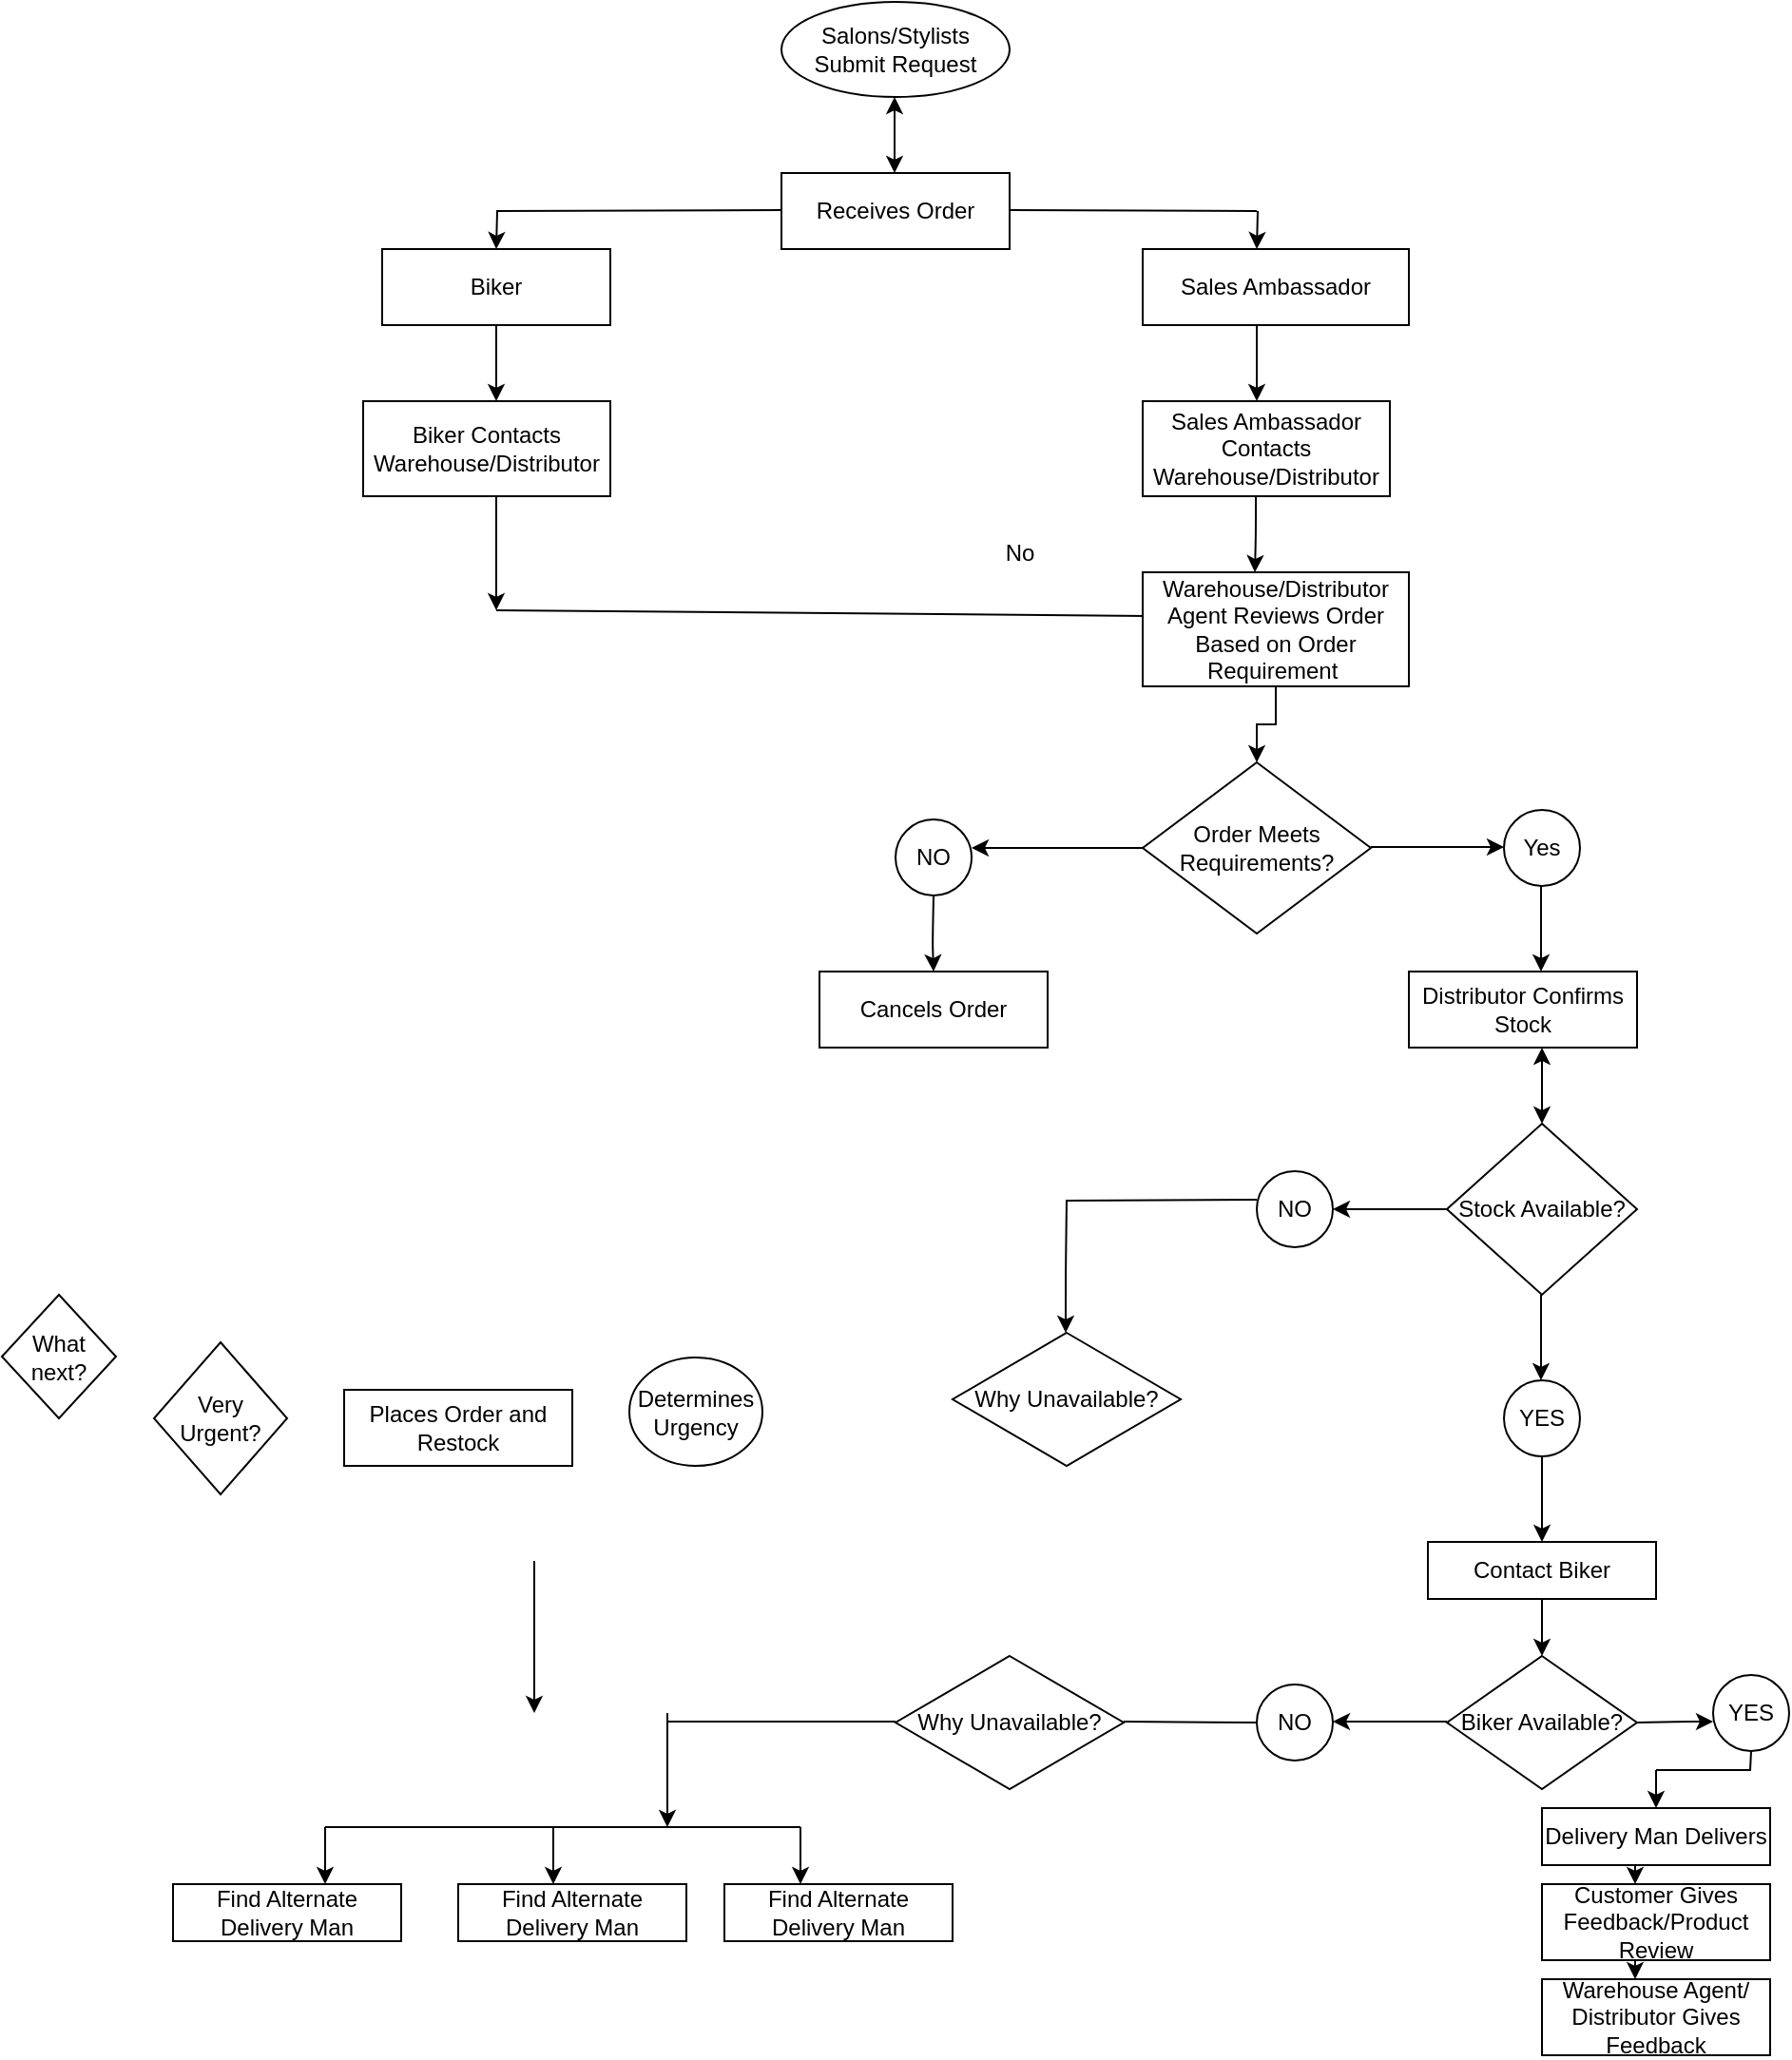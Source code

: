 <mxfile version="14.3.0" type="github">
  <diagram id="jetlYUwM8xzZm3v-0a-f" name="Page-1">
    <mxGraphModel dx="1718" dy="482" grid="1" gridSize="10" guides="1" tooltips="1" connect="1" arrows="1" fold="1" page="1" pageScale="1" pageWidth="850" pageHeight="1100" math="0" shadow="0">
      <root>
        <mxCell id="0" />
        <mxCell id="1" parent="0" />
        <mxCell id="9tz1jNqClA59w6YrsnFZ-1" value="Salons/Stylists Submit Request" style="ellipse;whiteSpace=wrap;html=1;" parent="1" vertex="1">
          <mxGeometry x="310" y="10" width="120" height="50" as="geometry" />
        </mxCell>
        <mxCell id="9tz1jNqClA59w6YrsnFZ-5" value="Receives Order" style="rounded=0;whiteSpace=wrap;html=1;" parent="1" vertex="1">
          <mxGeometry x="310" y="100" width="120" height="40" as="geometry" />
        </mxCell>
        <mxCell id="9tz1jNqClA59w6YrsnFZ-6" value="Sales Ambassador Contacts Warehouse/Distributor" style="rounded=0;whiteSpace=wrap;html=1;" parent="1" vertex="1">
          <mxGeometry x="500" y="220" width="130" height="50" as="geometry" />
        </mxCell>
        <mxCell id="9tz1jNqClA59w6YrsnFZ-14" value="" style="endArrow=none;html=1;entryX=0.014;entryY=0.383;entryDx=0;entryDy=0;entryPerimeter=0;" parent="1" edge="1" target="gg68wfgk_ePBJ8B2NXHD-7">
          <mxGeometry width="50" height="50" relative="1" as="geometry">
            <mxPoint x="160" y="330" as="sourcePoint" />
            <mxPoint x="245" y="330" as="targetPoint" />
          </mxGeometry>
        </mxCell>
        <mxCell id="9tz1jNqClA59w6YrsnFZ-16" value="Sales Ambassador" style="rounded=0;whiteSpace=wrap;html=1;" parent="1" vertex="1">
          <mxGeometry x="500" y="140" width="140" height="40" as="geometry" />
        </mxCell>
        <mxCell id="9tz1jNqClA59w6YrsnFZ-7" value="Order Meets Requirements?" style="rhombus;whiteSpace=wrap;html=1;" parent="1" vertex="1">
          <mxGeometry x="500" y="410" width="120" height="90" as="geometry" />
        </mxCell>
        <mxCell id="9tz1jNqClA59w6YrsnFZ-22" value="No" style="text;html=1;align=center;verticalAlign=middle;resizable=0;points=[];autosize=1;" parent="1" vertex="1">
          <mxGeometry x="420" y="290" width="30" height="20" as="geometry" />
        </mxCell>
        <mxCell id="9tz1jNqClA59w6YrsnFZ-28" value="What next?" style="rhombus;whiteSpace=wrap;html=1;" parent="1" vertex="1">
          <mxGeometry x="-100" y="690" width="60" height="65" as="geometry" />
        </mxCell>
        <mxCell id="9tz1jNqClA59w6YrsnFZ-31" value="Yes" style="ellipse;whiteSpace=wrap;html=1;aspect=fixed;" parent="1" vertex="1">
          <mxGeometry x="690" y="435" width="40" height="40" as="geometry" />
        </mxCell>
        <mxCell id="9tz1jNqClA59w6YrsnFZ-38" value="Determines Urgency" style="ellipse;whiteSpace=wrap;html=1;" parent="1" vertex="1">
          <mxGeometry x="230" y="723" width="70" height="57" as="geometry" />
        </mxCell>
        <mxCell id="9tz1jNqClA59w6YrsnFZ-39" value="Very Urgent?" style="rhombus;whiteSpace=wrap;html=1;" parent="1" vertex="1">
          <mxGeometry x="-20" y="715" width="70" height="80" as="geometry" />
        </mxCell>
        <mxCell id="9tz1jNqClA59w6YrsnFZ-49" value="Places Order and Restock" style="rounded=0;whiteSpace=wrap;html=1;" parent="1" vertex="1">
          <mxGeometry x="80" y="740" width="120" height="40" as="geometry" />
        </mxCell>
        <mxCell id="9tz1jNqClA59w6YrsnFZ-50" value="Cancels Order" style="rounded=0;whiteSpace=wrap;html=1;" parent="1" vertex="1">
          <mxGeometry x="330" y="520" width="120" height="40" as="geometry" />
        </mxCell>
        <mxCell id="9tz1jNqClA59w6YrsnFZ-56" value="" style="endArrow=classic;startArrow=classic;html=1;" parent="1" edge="1">
          <mxGeometry width="50" height="50" relative="1" as="geometry">
            <mxPoint x="369.5" y="100" as="sourcePoint" />
            <mxPoint x="369.5" y="60" as="targetPoint" />
          </mxGeometry>
        </mxCell>
        <mxCell id="9tz1jNqClA59w6YrsnFZ-67" value="NO" style="ellipse;whiteSpace=wrap;html=1;aspect=fixed;" parent="1" vertex="1">
          <mxGeometry x="560" y="625" width="40" height="40" as="geometry" />
        </mxCell>
        <mxCell id="9tz1jNqClA59w6YrsnFZ-68" value="YES" style="ellipse;whiteSpace=wrap;html=1;aspect=fixed;" parent="1" vertex="1">
          <mxGeometry x="690" y="735" width="40" height="40" as="geometry" />
        </mxCell>
        <mxCell id="9tz1jNqClA59w6YrsnFZ-72" value="Delivery Man Delivers" style="rounded=0;whiteSpace=wrap;html=1;" parent="1" vertex="1">
          <mxGeometry x="710" y="960" width="120" height="30" as="geometry" />
        </mxCell>
        <mxCell id="9tz1jNqClA59w6YrsnFZ-73" value="Customer Gives Feedback/Product Review" style="rounded=0;whiteSpace=wrap;html=1;" parent="1" vertex="1">
          <mxGeometry x="710" y="1000" width="120" height="40" as="geometry" />
        </mxCell>
        <mxCell id="9tz1jNqClA59w6YrsnFZ-75" value="" style="endArrow=classic;html=1;" parent="1" edge="1">
          <mxGeometry width="50" height="50" relative="1" as="geometry">
            <mxPoint x="460" y="640" as="sourcePoint" />
            <mxPoint x="459.5" y="710" as="targetPoint" />
            <Array as="points">
              <mxPoint x="459.5" y="680" />
            </Array>
          </mxGeometry>
        </mxCell>
        <mxCell id="9tz1jNqClA59w6YrsnFZ-76" value="Warehouse Agent/ Distributor Gives Feedback" style="whiteSpace=wrap;html=1;" parent="1" vertex="1">
          <mxGeometry x="710" y="1050" width="120" height="40" as="geometry" />
        </mxCell>
        <mxCell id="9tz1jNqClA59w6YrsnFZ-79" value="Why Unavailable?" style="rhombus;whiteSpace=wrap;html=1;" parent="1" vertex="1">
          <mxGeometry x="400" y="710" width="120" height="70" as="geometry" />
        </mxCell>
        <mxCell id="9tz1jNqClA59w6YrsnFZ-94" value="Find Alternate Delivery Man" style="rounded=0;whiteSpace=wrap;html=1;" parent="1" vertex="1">
          <mxGeometry x="-10" y="1000" width="120" height="30" as="geometry" />
        </mxCell>
        <mxCell id="gg68wfgk_ePBJ8B2NXHD-1" value="Biker" style="rounded=0;whiteSpace=wrap;html=1;" vertex="1" parent="1">
          <mxGeometry x="100" y="140" width="120" height="40" as="geometry" />
        </mxCell>
        <mxCell id="gg68wfgk_ePBJ8B2NXHD-3" value="" style="endArrow=none;html=1;" edge="1" parent="1">
          <mxGeometry width="50" height="50" relative="1" as="geometry">
            <mxPoint x="160" y="120" as="sourcePoint" />
            <mxPoint x="310" y="119.5" as="targetPoint" />
          </mxGeometry>
        </mxCell>
        <mxCell id="gg68wfgk_ePBJ8B2NXHD-4" value="" style="endArrow=none;html=1;" edge="1" parent="1">
          <mxGeometry width="50" height="50" relative="1" as="geometry">
            <mxPoint x="430" y="119.5" as="sourcePoint" />
            <mxPoint x="560" y="120" as="targetPoint" />
          </mxGeometry>
        </mxCell>
        <mxCell id="gg68wfgk_ePBJ8B2NXHD-6" value="" style="endArrow=classic;html=1;" edge="1" parent="1">
          <mxGeometry width="50" height="50" relative="1" as="geometry">
            <mxPoint x="560.5" y="120" as="sourcePoint" />
            <mxPoint x="560" y="140" as="targetPoint" />
          </mxGeometry>
        </mxCell>
        <mxCell id="gg68wfgk_ePBJ8B2NXHD-39" value="" style="edgeStyle=orthogonalEdgeStyle;rounded=0;orthogonalLoop=1;jettySize=auto;html=1;" edge="1" parent="1" source="gg68wfgk_ePBJ8B2NXHD-7" target="9tz1jNqClA59w6YrsnFZ-7">
          <mxGeometry relative="1" as="geometry" />
        </mxCell>
        <mxCell id="gg68wfgk_ePBJ8B2NXHD-7" value="Warehouse/Distributor&lt;br&gt;Agent Reviews Order Based on Order Requirement&amp;nbsp;" style="rounded=0;whiteSpace=wrap;html=1;" vertex="1" parent="1">
          <mxGeometry x="500" y="310" width="140" height="60" as="geometry" />
        </mxCell>
        <mxCell id="gg68wfgk_ePBJ8B2NXHD-20" value="" style="endArrow=classic;html=1;exitX=1;exitY=0.5;exitDx=0;exitDy=0;" edge="1" parent="1">
          <mxGeometry width="50" height="50" relative="1" as="geometry">
            <mxPoint x="620" y="454.5" as="sourcePoint" />
            <mxPoint x="690" y="454.5" as="targetPoint" />
          </mxGeometry>
        </mxCell>
        <mxCell id="gg68wfgk_ePBJ8B2NXHD-21" value="" style="endArrow=classic;html=1;exitX=0;exitY=0.5;exitDx=0;exitDy=0;" edge="1" parent="1" source="9tz1jNqClA59w6YrsnFZ-7">
          <mxGeometry width="50" height="50" relative="1" as="geometry">
            <mxPoint x="440" y="400" as="sourcePoint" />
            <mxPoint x="410" y="455" as="targetPoint" />
          </mxGeometry>
        </mxCell>
        <mxCell id="gg68wfgk_ePBJ8B2NXHD-22" value="NO" style="ellipse;whiteSpace=wrap;html=1;aspect=fixed;" vertex="1" parent="1">
          <mxGeometry x="370" y="440" width="40" height="40" as="geometry" />
        </mxCell>
        <mxCell id="gg68wfgk_ePBJ8B2NXHD-23" value="" style="endArrow=classic;html=1;exitX=0.5;exitY=1;exitDx=0;exitDy=0;" edge="1" parent="1">
          <mxGeometry width="50" height="50" relative="1" as="geometry">
            <mxPoint x="709.5" y="475" as="sourcePoint" />
            <mxPoint x="709.5" y="520" as="targetPoint" />
          </mxGeometry>
        </mxCell>
        <mxCell id="gg68wfgk_ePBJ8B2NXHD-24" value="Distributor Confirms Stock" style="rounded=0;whiteSpace=wrap;html=1;" vertex="1" parent="1">
          <mxGeometry x="640" y="520" width="120" height="40" as="geometry" />
        </mxCell>
        <mxCell id="gg68wfgk_ePBJ8B2NXHD-25" value="" style="endArrow=classic;html=1;" edge="1" parent="1">
          <mxGeometry width="50" height="50" relative="1" as="geometry">
            <mxPoint x="390" y="480" as="sourcePoint" />
            <mxPoint x="390" y="520" as="targetPoint" />
            <Array as="points">
              <mxPoint x="389.5" y="505" />
            </Array>
          </mxGeometry>
        </mxCell>
        <mxCell id="gg68wfgk_ePBJ8B2NXHD-26" value="Stock Available?" style="rhombus;whiteSpace=wrap;html=1;" vertex="1" parent="1">
          <mxGeometry x="660" y="600" width="100" height="90" as="geometry" />
        </mxCell>
        <mxCell id="gg68wfgk_ePBJ8B2NXHD-27" value="" style="endArrow=classic;startArrow=classic;html=1;" edge="1" parent="1">
          <mxGeometry width="50" height="50" relative="1" as="geometry">
            <mxPoint x="710" y="600" as="sourcePoint" />
            <mxPoint x="710" y="560" as="targetPoint" />
            <Array as="points" />
          </mxGeometry>
        </mxCell>
        <mxCell id="gg68wfgk_ePBJ8B2NXHD-28" value="" style="endArrow=classic;html=1;exitX=0.5;exitY=1;exitDx=0;exitDy=0;" edge="1" parent="1">
          <mxGeometry width="50" height="50" relative="1" as="geometry">
            <mxPoint x="709.5" y="690" as="sourcePoint" />
            <mxPoint x="709.5" y="735" as="targetPoint" />
          </mxGeometry>
        </mxCell>
        <mxCell id="gg68wfgk_ePBJ8B2NXHD-29" value="" style="endArrow=classic;html=1;" edge="1" parent="1" source="gg68wfgk_ePBJ8B2NXHD-26">
          <mxGeometry width="50" height="50" relative="1" as="geometry">
            <mxPoint x="630" y="645" as="sourcePoint" />
            <mxPoint x="600" y="645" as="targetPoint" />
          </mxGeometry>
        </mxCell>
        <mxCell id="gg68wfgk_ePBJ8B2NXHD-30" value="" style="endArrow=none;html=1;" edge="1" parent="1">
          <mxGeometry width="50" height="50" relative="1" as="geometry">
            <mxPoint x="460" y="640.5" as="sourcePoint" />
            <mxPoint x="560" y="640" as="targetPoint" />
          </mxGeometry>
        </mxCell>
        <mxCell id="gg68wfgk_ePBJ8B2NXHD-31" value="Biker Contacts Warehouse/Distributor" style="rounded=0;whiteSpace=wrap;html=1;" vertex="1" parent="1">
          <mxGeometry x="90" y="220" width="130" height="50" as="geometry" />
        </mxCell>
        <mxCell id="gg68wfgk_ePBJ8B2NXHD-33" value="" style="endArrow=classic;html=1;" edge="1" parent="1">
          <mxGeometry width="50" height="50" relative="1" as="geometry">
            <mxPoint x="160.5" y="120" as="sourcePoint" />
            <mxPoint x="160" y="140" as="targetPoint" />
          </mxGeometry>
        </mxCell>
        <mxCell id="gg68wfgk_ePBJ8B2NXHD-34" value="" style="endArrow=classic;html=1;" edge="1" parent="1">
          <mxGeometry width="50" height="50" relative="1" as="geometry">
            <mxPoint x="160" y="270" as="sourcePoint" />
            <mxPoint x="160" y="330" as="targetPoint" />
          </mxGeometry>
        </mxCell>
        <mxCell id="gg68wfgk_ePBJ8B2NXHD-35" value="" style="endArrow=classic;html=1;" edge="1" parent="1">
          <mxGeometry width="50" height="50" relative="1" as="geometry">
            <mxPoint x="559.5" y="270" as="sourcePoint" />
            <mxPoint x="559" y="310" as="targetPoint" />
            <Array as="points">
              <mxPoint x="559.5" y="290" />
            </Array>
          </mxGeometry>
        </mxCell>
        <mxCell id="gg68wfgk_ePBJ8B2NXHD-38" value="" style="endArrow=classic;html=1;" edge="1" parent="1">
          <mxGeometry width="50" height="50" relative="1" as="geometry">
            <mxPoint x="560" y="180" as="sourcePoint" />
            <mxPoint x="560" y="220" as="targetPoint" />
          </mxGeometry>
        </mxCell>
        <mxCell id="gg68wfgk_ePBJ8B2NXHD-41" value="" style="endArrow=classic;html=1;" edge="1" parent="1">
          <mxGeometry width="50" height="50" relative="1" as="geometry">
            <mxPoint x="160" y="180" as="sourcePoint" />
            <mxPoint x="160" y="220" as="targetPoint" />
          </mxGeometry>
        </mxCell>
        <mxCell id="gg68wfgk_ePBJ8B2NXHD-42" value="" style="endArrow=classic;html=1;" edge="1" parent="1">
          <mxGeometry width="50" height="50" relative="1" as="geometry">
            <mxPoint x="710" y="775" as="sourcePoint" />
            <mxPoint x="710" y="820" as="targetPoint" />
          </mxGeometry>
        </mxCell>
        <mxCell id="gg68wfgk_ePBJ8B2NXHD-43" value="Contact Biker" style="rounded=0;whiteSpace=wrap;html=1;" vertex="1" parent="1">
          <mxGeometry x="650" y="820" width="120" height="30" as="geometry" />
        </mxCell>
        <mxCell id="gg68wfgk_ePBJ8B2NXHD-62" value="Biker Available?" style="rhombus;whiteSpace=wrap;html=1;" vertex="1" parent="1">
          <mxGeometry x="660" y="880" width="100" height="70" as="geometry" />
        </mxCell>
        <mxCell id="gg68wfgk_ePBJ8B2NXHD-63" value="" style="endArrow=classic;html=1;" edge="1" parent="1">
          <mxGeometry width="50" height="50" relative="1" as="geometry">
            <mxPoint x="710" y="850" as="sourcePoint" />
            <mxPoint x="710" y="880" as="targetPoint" />
          </mxGeometry>
        </mxCell>
        <mxCell id="gg68wfgk_ePBJ8B2NXHD-64" value="NO" style="ellipse;whiteSpace=wrap;html=1;aspect=fixed;" vertex="1" parent="1">
          <mxGeometry x="560" y="895" width="40" height="40" as="geometry" />
        </mxCell>
        <mxCell id="gg68wfgk_ePBJ8B2NXHD-65" value="" style="endArrow=classic;html=1;" edge="1" parent="1">
          <mxGeometry width="50" height="50" relative="1" as="geometry">
            <mxPoint x="660" y="914.5" as="sourcePoint" />
            <mxPoint x="600" y="914.5" as="targetPoint" />
          </mxGeometry>
        </mxCell>
        <mxCell id="gg68wfgk_ePBJ8B2NXHD-66" value="YES" style="ellipse;whiteSpace=wrap;html=1;aspect=fixed;" vertex="1" parent="1">
          <mxGeometry x="800" y="890" width="40" height="40" as="geometry" />
        </mxCell>
        <mxCell id="gg68wfgk_ePBJ8B2NXHD-68" value="" style="endArrow=classic;html=1;" edge="1" parent="1">
          <mxGeometry width="50" height="50" relative="1" as="geometry">
            <mxPoint x="760" y="915" as="sourcePoint" />
            <mxPoint x="800" y="914.5" as="targetPoint" />
            <Array as="points">
              <mxPoint x="790" y="914.5" />
            </Array>
          </mxGeometry>
        </mxCell>
        <mxCell id="gg68wfgk_ePBJ8B2NXHD-71" value="" style="endArrow=classic;html=1;" edge="1" parent="1">
          <mxGeometry width="50" height="50" relative="1" as="geometry">
            <mxPoint x="770" y="940" as="sourcePoint" />
            <mxPoint x="770" y="960" as="targetPoint" />
          </mxGeometry>
        </mxCell>
        <mxCell id="gg68wfgk_ePBJ8B2NXHD-73" value="" style="endArrow=classic;html=1;" edge="1" parent="1">
          <mxGeometry width="50" height="50" relative="1" as="geometry">
            <mxPoint x="759" y="990" as="sourcePoint" />
            <mxPoint x="759" y="1000" as="targetPoint" />
          </mxGeometry>
        </mxCell>
        <mxCell id="gg68wfgk_ePBJ8B2NXHD-76" value="" style="endArrow=classic;html=1;" edge="1" parent="1">
          <mxGeometry width="50" height="50" relative="1" as="geometry">
            <mxPoint x="759" y="1040" as="sourcePoint" />
            <mxPoint x="759" y="1050" as="targetPoint" />
          </mxGeometry>
        </mxCell>
        <mxCell id="gg68wfgk_ePBJ8B2NXHD-77" value="" style="endArrow=none;html=1;" edge="1" parent="1">
          <mxGeometry width="50" height="50" relative="1" as="geometry">
            <mxPoint x="770" y="940" as="sourcePoint" />
            <mxPoint x="820" y="940" as="targetPoint" />
          </mxGeometry>
        </mxCell>
        <mxCell id="gg68wfgk_ePBJ8B2NXHD-78" value="" style="endArrow=none;html=1;" edge="1" parent="1">
          <mxGeometry width="50" height="50" relative="1" as="geometry">
            <mxPoint x="819.5" y="940" as="sourcePoint" />
            <mxPoint x="820" y="930" as="targetPoint" />
            <Array as="points">
              <mxPoint x="819.5" y="940" />
            </Array>
          </mxGeometry>
        </mxCell>
        <mxCell id="gg68wfgk_ePBJ8B2NXHD-79" value="Why Unavailable?" style="rhombus;whiteSpace=wrap;html=1;" vertex="1" parent="1">
          <mxGeometry x="370" y="880" width="120" height="70" as="geometry" />
        </mxCell>
        <mxCell id="gg68wfgk_ePBJ8B2NXHD-81" value="" style="endArrow=none;html=1;" edge="1" parent="1">
          <mxGeometry width="50" height="50" relative="1" as="geometry">
            <mxPoint x="250" y="914.5" as="sourcePoint" />
            <mxPoint x="370" y="914.5" as="targetPoint" />
          </mxGeometry>
        </mxCell>
        <mxCell id="gg68wfgk_ePBJ8B2NXHD-82" value="" style="endArrow=classic;html=1;" edge="1" parent="1">
          <mxGeometry width="50" height="50" relative="1" as="geometry">
            <mxPoint x="250" y="910" as="sourcePoint" />
            <mxPoint x="250" y="970" as="targetPoint" />
          </mxGeometry>
        </mxCell>
        <mxCell id="gg68wfgk_ePBJ8B2NXHD-84" value="" style="endArrow=none;html=1;entryX=0;entryY=0.5;entryDx=0;entryDy=0;" edge="1" parent="1" target="gg68wfgk_ePBJ8B2NXHD-64">
          <mxGeometry width="50" height="50" relative="1" as="geometry">
            <mxPoint x="490" y="914.5" as="sourcePoint" />
            <mxPoint x="550" y="914.5" as="targetPoint" />
          </mxGeometry>
        </mxCell>
        <mxCell id="gg68wfgk_ePBJ8B2NXHD-85" value="" style="endArrow=none;html=1;" edge="1" parent="1">
          <mxGeometry width="50" height="50" relative="1" as="geometry">
            <mxPoint x="70" y="970" as="sourcePoint" />
            <mxPoint x="320" y="970" as="targetPoint" />
          </mxGeometry>
        </mxCell>
        <mxCell id="gg68wfgk_ePBJ8B2NXHD-86" value="Find Alternate Delivery Man" style="rounded=0;whiteSpace=wrap;html=1;" vertex="1" parent="1">
          <mxGeometry x="140" y="1000" width="120" height="30" as="geometry" />
        </mxCell>
        <mxCell id="gg68wfgk_ePBJ8B2NXHD-87" value="Find Alternate Delivery Man" style="rounded=0;whiteSpace=wrap;html=1;" vertex="1" parent="1">
          <mxGeometry x="280" y="1000" width="120" height="30" as="geometry" />
        </mxCell>
        <mxCell id="gg68wfgk_ePBJ8B2NXHD-88" value="" style="endArrow=classic;html=1;" edge="1" parent="1">
          <mxGeometry width="50" height="50" relative="1" as="geometry">
            <mxPoint x="180" y="830" as="sourcePoint" />
            <mxPoint x="180" y="910" as="targetPoint" />
          </mxGeometry>
        </mxCell>
        <mxCell id="gg68wfgk_ePBJ8B2NXHD-89" value="" style="endArrow=classic;html=1;" edge="1" parent="1">
          <mxGeometry width="50" height="50" relative="1" as="geometry">
            <mxPoint x="190" y="970" as="sourcePoint" />
            <mxPoint x="190" y="1000" as="targetPoint" />
          </mxGeometry>
        </mxCell>
        <mxCell id="gg68wfgk_ePBJ8B2NXHD-90" value="" style="endArrow=classic;html=1;" edge="1" parent="1">
          <mxGeometry width="50" height="50" relative="1" as="geometry">
            <mxPoint x="320" y="970" as="sourcePoint" />
            <mxPoint x="320" y="1000" as="targetPoint" />
          </mxGeometry>
        </mxCell>
        <mxCell id="gg68wfgk_ePBJ8B2NXHD-91" value="" style="endArrow=classic;html=1;" edge="1" parent="1">
          <mxGeometry width="50" height="50" relative="1" as="geometry">
            <mxPoint x="70" y="970" as="sourcePoint" />
            <mxPoint x="70" y="1000" as="targetPoint" />
          </mxGeometry>
        </mxCell>
      </root>
    </mxGraphModel>
  </diagram>
</mxfile>
